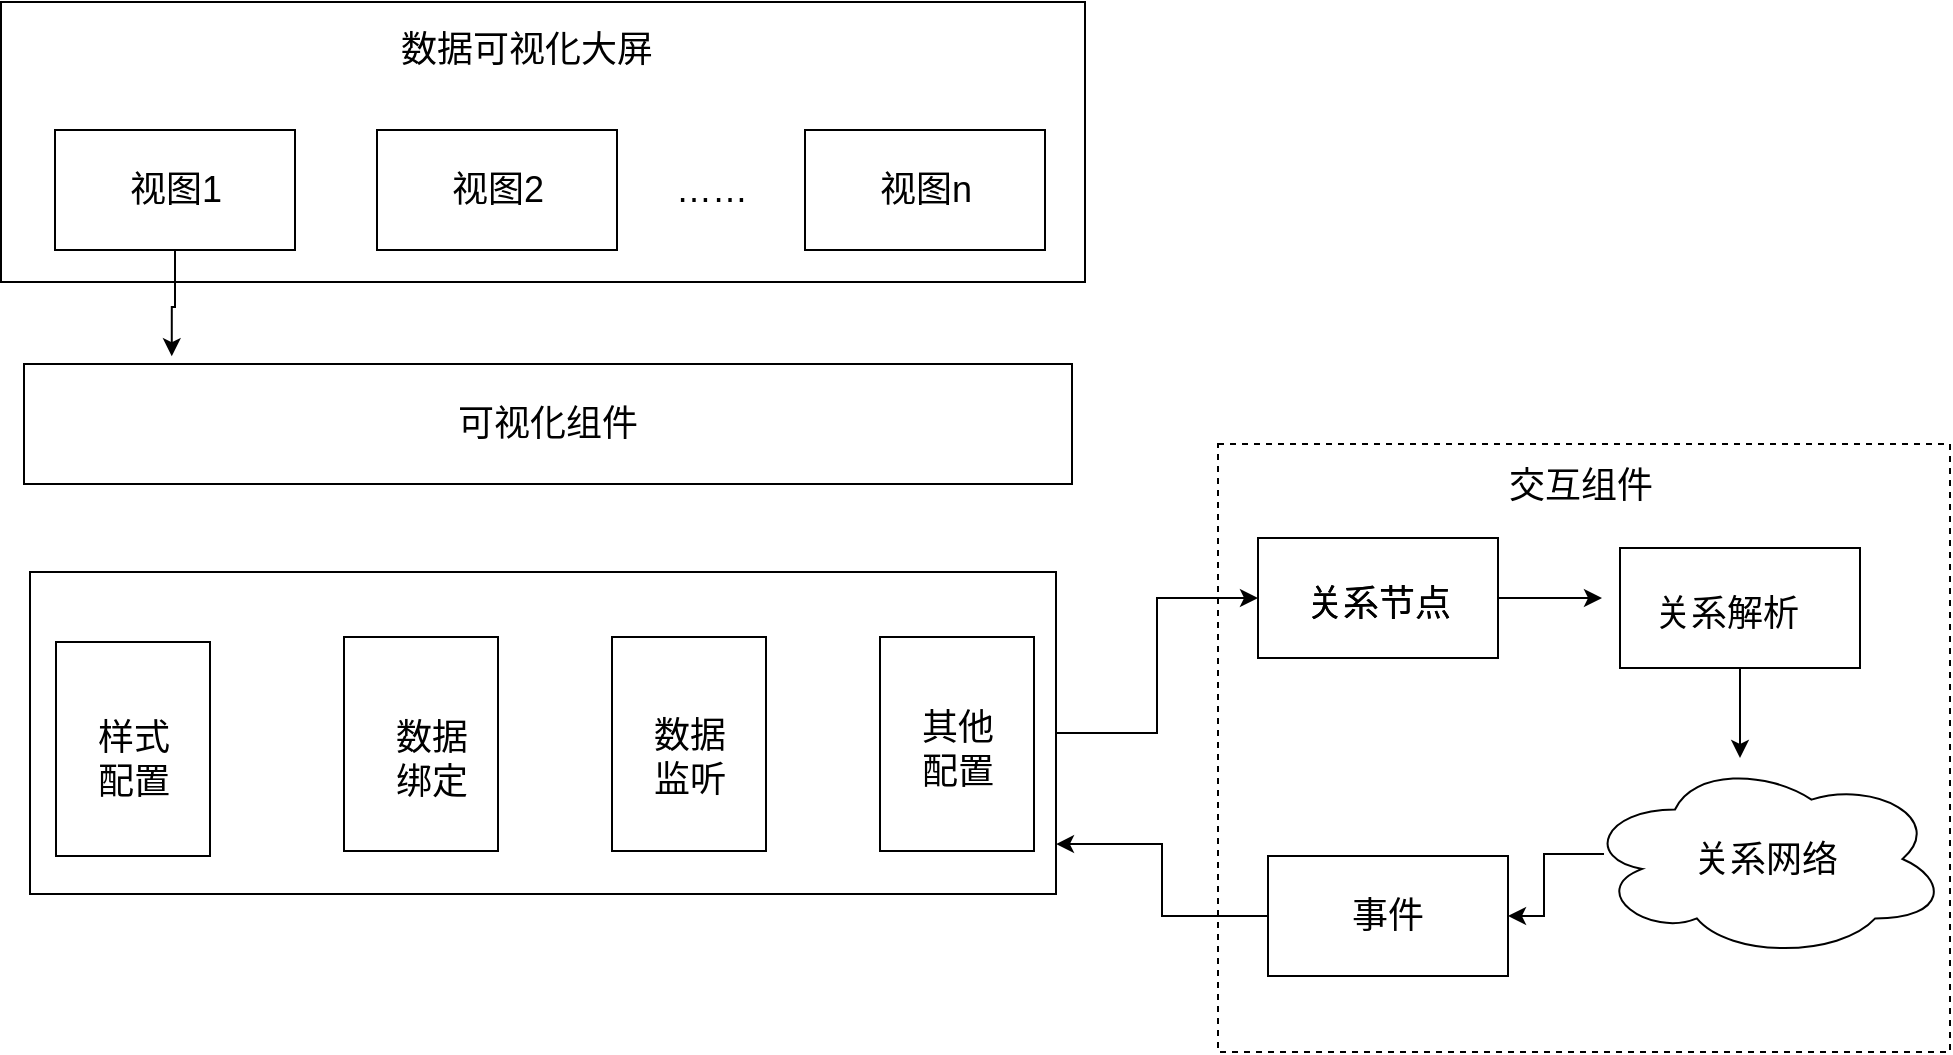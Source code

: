 <mxfile version="20.4.0" type="github">
  <diagram id="M-NMLJ-GRihoXVEk9PDE" name="第 1 页">
    <mxGraphModel dx="2120" dy="1516" grid="0" gridSize="10" guides="1" tooltips="1" connect="1" arrows="1" fold="1" page="0" pageScale="1" pageWidth="827" pageHeight="1169" math="0" shadow="0">
      <root>
        <mxCell id="0" />
        <mxCell id="1" parent="0" />
        <mxCell id="069RPiwoFql9w-VwrZ---1" value="" style="rounded=0;whiteSpace=wrap;html=1;" parent="1" vertex="1">
          <mxGeometry x="-195.5" y="-74" width="542" height="140" as="geometry" />
        </mxCell>
        <mxCell id="069RPiwoFql9w-VwrZ---2" value="&lt;font style=&quot;font-size: 18px;&quot;&gt;数据可视化大屏&lt;/font&gt;" style="text;html=1;strokeColor=none;fillColor=none;align=center;verticalAlign=middle;whiteSpace=wrap;rounded=0;" parent="1" vertex="1">
          <mxGeometry x="-55.5" y="-65" width="245" height="30" as="geometry" />
        </mxCell>
        <mxCell id="069RPiwoFql9w-VwrZ---32" style="edgeStyle=orthogonalEdgeStyle;rounded=0;orthogonalLoop=1;jettySize=auto;html=1;entryX=0;entryY=0.5;entryDx=0;entryDy=0;fontSize=18;" parent="1" source="069RPiwoFql9w-VwrZ---3" target="069RPiwoFql9w-VwrZ---17" edge="1">
          <mxGeometry relative="1" as="geometry" />
        </mxCell>
        <mxCell id="069RPiwoFql9w-VwrZ---3" value="" style="rounded=0;whiteSpace=wrap;html=1;fontSize=18;" parent="1" vertex="1">
          <mxGeometry x="-181" y="211" width="513" height="161" as="geometry" />
        </mxCell>
        <mxCell id="069RPiwoFql9w-VwrZ---5" style="edgeStyle=orthogonalEdgeStyle;rounded=0;orthogonalLoop=1;jettySize=auto;html=1;exitX=0.5;exitY=1;exitDx=0;exitDy=0;fontSize=18;" parent="1" source="069RPiwoFql9w-VwrZ---3" target="069RPiwoFql9w-VwrZ---3" edge="1">
          <mxGeometry relative="1" as="geometry" />
        </mxCell>
        <mxCell id="069RPiwoFql9w-VwrZ---6" value="" style="rounded=0;whiteSpace=wrap;html=1;fontSize=18;" parent="1" vertex="1">
          <mxGeometry x="-168" y="246" width="77" height="107" as="geometry" />
        </mxCell>
        <mxCell id="069RPiwoFql9w-VwrZ---7" value="" style="rounded=0;whiteSpace=wrap;html=1;fontSize=18;" parent="1" vertex="1">
          <mxGeometry x="-24" y="243.5" width="77" height="107" as="geometry" />
        </mxCell>
        <mxCell id="069RPiwoFql9w-VwrZ---8" value="" style="rounded=0;whiteSpace=wrap;html=1;fontSize=18;" parent="1" vertex="1">
          <mxGeometry x="110" y="243.5" width="77" height="107" as="geometry" />
        </mxCell>
        <mxCell id="069RPiwoFql9w-VwrZ---9" value="" style="rounded=0;whiteSpace=wrap;html=1;fontSize=18;" parent="1" vertex="1">
          <mxGeometry x="244" y="243.5" width="77" height="107" as="geometry" />
        </mxCell>
        <mxCell id="069RPiwoFql9w-VwrZ---10" value="样式&lt;br&gt;配置" style="text;html=1;strokeColor=none;fillColor=none;align=center;verticalAlign=middle;whiteSpace=wrap;rounded=0;fontSize=18;" parent="1" vertex="1">
          <mxGeometry x="-159.5" y="290" width="60" height="30" as="geometry" />
        </mxCell>
        <mxCell id="069RPiwoFql9w-VwrZ---11" value="数据&lt;br&gt;绑定" style="text;html=1;strokeColor=none;fillColor=none;align=center;verticalAlign=middle;whiteSpace=wrap;rounded=0;fontSize=18;" parent="1" vertex="1">
          <mxGeometry x="-10" y="290" width="60" height="30" as="geometry" />
        </mxCell>
        <mxCell id="069RPiwoFql9w-VwrZ---12" value="数据&lt;br&gt;监听" style="text;html=1;strokeColor=none;fillColor=none;align=center;verticalAlign=middle;whiteSpace=wrap;rounded=0;fontSize=18;" parent="1" vertex="1">
          <mxGeometry x="118.5" y="289" width="60" height="30" as="geometry" />
        </mxCell>
        <mxCell id="069RPiwoFql9w-VwrZ---13" value="其他&lt;br&gt;配置" style="text;html=1;strokeColor=none;fillColor=none;align=center;verticalAlign=middle;whiteSpace=wrap;rounded=0;fontSize=18;" parent="1" vertex="1">
          <mxGeometry x="252.5" y="284.5" width="60" height="30" as="geometry" />
        </mxCell>
        <mxCell id="069RPiwoFql9w-VwrZ---33" style="edgeStyle=orthogonalEdgeStyle;rounded=0;orthogonalLoop=1;jettySize=auto;html=1;fontSize=18;" parent="1" source="069RPiwoFql9w-VwrZ---17" edge="1">
          <mxGeometry relative="1" as="geometry">
            <mxPoint x="605" y="224" as="targetPoint" />
          </mxGeometry>
        </mxCell>
        <mxCell id="069RPiwoFql9w-VwrZ---17" value="" style="rounded=0;whiteSpace=wrap;html=1;fontSize=18;" parent="1" vertex="1">
          <mxGeometry x="433" y="194" width="120" height="60" as="geometry" />
        </mxCell>
        <mxCell id="069RPiwoFql9w-VwrZ---18" value="关系节点" style="text;html=1;strokeColor=none;fillColor=none;align=center;verticalAlign=middle;whiteSpace=wrap;rounded=0;fontSize=18;" parent="1" vertex="1">
          <mxGeometry x="452.5" y="213" width="81" height="28" as="geometry" />
        </mxCell>
        <mxCell id="069RPiwoFql9w-VwrZ---20" value="关系节点" style="text;html=1;strokeColor=none;fillColor=none;align=center;verticalAlign=middle;whiteSpace=wrap;rounded=0;fontSize=18;" parent="1" vertex="1">
          <mxGeometry x="452.5" y="213" width="81" height="28" as="geometry" />
        </mxCell>
        <mxCell id="069RPiwoFql9w-VwrZ---34" style="edgeStyle=orthogonalEdgeStyle;rounded=0;orthogonalLoop=1;jettySize=auto;html=1;fontSize=18;" parent="1" source="069RPiwoFql9w-VwrZ---21" edge="1">
          <mxGeometry relative="1" as="geometry">
            <mxPoint x="674" y="304" as="targetPoint" />
          </mxGeometry>
        </mxCell>
        <mxCell id="069RPiwoFql9w-VwrZ---21" value="" style="rounded=0;whiteSpace=wrap;html=1;fontSize=18;" parent="1" vertex="1">
          <mxGeometry x="614" y="199" width="120" height="60" as="geometry" />
        </mxCell>
        <mxCell id="069RPiwoFql9w-VwrZ---22" value="关系解析" style="text;html=1;strokeColor=none;fillColor=none;align=center;verticalAlign=middle;whiteSpace=wrap;rounded=0;fontSize=18;" parent="1" vertex="1">
          <mxGeometry x="626.5" y="218" width="81" height="28" as="geometry" />
        </mxCell>
        <mxCell id="069RPiwoFql9w-VwrZ---30" value="" style="edgeStyle=orthogonalEdgeStyle;rounded=0;orthogonalLoop=1;jettySize=auto;html=1;fontSize=18;exitX=0.055;exitY=0.475;exitDx=0;exitDy=0;exitPerimeter=0;" parent="1" source="069RPiwoFql9w-VwrZ---26" target="069RPiwoFql9w-VwrZ---29" edge="1">
          <mxGeometry relative="1" as="geometry" />
        </mxCell>
        <mxCell id="069RPiwoFql9w-VwrZ---26" value="关系网络" style="ellipse;shape=cloud;whiteSpace=wrap;html=1;fontSize=18;" parent="1" vertex="1">
          <mxGeometry x="596" y="305" width="182" height="99" as="geometry" />
        </mxCell>
        <mxCell id="069RPiwoFql9w-VwrZ---31" style="edgeStyle=orthogonalEdgeStyle;rounded=0;orthogonalLoop=1;jettySize=auto;html=1;exitX=0;exitY=0.5;exitDx=0;exitDy=0;entryX=1;entryY=0.845;entryDx=0;entryDy=0;entryPerimeter=0;fontSize=18;" parent="1" source="069RPiwoFql9w-VwrZ---29" target="069RPiwoFql9w-VwrZ---3" edge="1">
          <mxGeometry relative="1" as="geometry" />
        </mxCell>
        <mxCell id="069RPiwoFql9w-VwrZ---29" value="事件" style="rounded=0;whiteSpace=wrap;html=1;fontSize=18;" parent="1" vertex="1">
          <mxGeometry x="438" y="353" width="120" height="60" as="geometry" />
        </mxCell>
        <mxCell id="069RPiwoFql9w-VwrZ---35" value="" style="rounded=0;whiteSpace=wrap;html=1;fontSize=18;fillColor=none;dashed=1;" parent="1" vertex="1">
          <mxGeometry x="413" y="147" width="366" height="304" as="geometry" />
        </mxCell>
        <mxCell id="069RPiwoFql9w-VwrZ---36" value="交互组件" style="text;html=1;strokeColor=none;fillColor=none;align=center;verticalAlign=middle;whiteSpace=wrap;rounded=0;dashed=1;fontSize=18;" parent="1" vertex="1">
          <mxGeometry x="544" y="153" width="101" height="29" as="geometry" />
        </mxCell>
        <mxCell id="kU32YeyvPVjEQD3AdJrF-9" style="edgeStyle=orthogonalEdgeStyle;rounded=0;orthogonalLoop=1;jettySize=auto;html=1;exitX=0.5;exitY=1;exitDx=0;exitDy=0;entryX=0.141;entryY=-0.065;entryDx=0;entryDy=0;entryPerimeter=0;fontSize=18;" edge="1" parent="1" source="kU32YeyvPVjEQD3AdJrF-2" target="kU32YeyvPVjEQD3AdJrF-7">
          <mxGeometry relative="1" as="geometry" />
        </mxCell>
        <mxCell id="kU32YeyvPVjEQD3AdJrF-2" value="&lt;font style=&quot;font-size: 18px;&quot;&gt;视图1&lt;/font&gt;" style="rounded=0;whiteSpace=wrap;html=1;" vertex="1" parent="1">
          <mxGeometry x="-168.5" y="-10" width="120" height="60" as="geometry" />
        </mxCell>
        <mxCell id="kU32YeyvPVjEQD3AdJrF-3" value="&lt;font style=&quot;font-size: 18px;&quot;&gt;视图2&lt;/font&gt;" style="rounded=0;whiteSpace=wrap;html=1;" vertex="1" parent="1">
          <mxGeometry x="-7.5" y="-10" width="120" height="60" as="geometry" />
        </mxCell>
        <mxCell id="kU32YeyvPVjEQD3AdJrF-7" value="可视化组件" style="rounded=0;whiteSpace=wrap;html=1;fontSize=18;" vertex="1" parent="1">
          <mxGeometry x="-184" y="107" width="524" height="60" as="geometry" />
        </mxCell>
        <mxCell id="kU32YeyvPVjEQD3AdJrF-4" value="&lt;font style=&quot;font-size: 18px;&quot;&gt;视图n&lt;/font&gt;" style="rounded=0;whiteSpace=wrap;html=1;" vertex="1" parent="1">
          <mxGeometry x="206.5" y="-10" width="120" height="60" as="geometry" />
        </mxCell>
        <mxCell id="kU32YeyvPVjEQD3AdJrF-5" value="……" style="text;html=1;strokeColor=none;fillColor=none;align=center;verticalAlign=middle;whiteSpace=wrap;rounded=0;fontSize=18;" vertex="1" parent="1">
          <mxGeometry x="129.5" y="5" width="60" height="30" as="geometry" />
        </mxCell>
      </root>
    </mxGraphModel>
  </diagram>
</mxfile>
